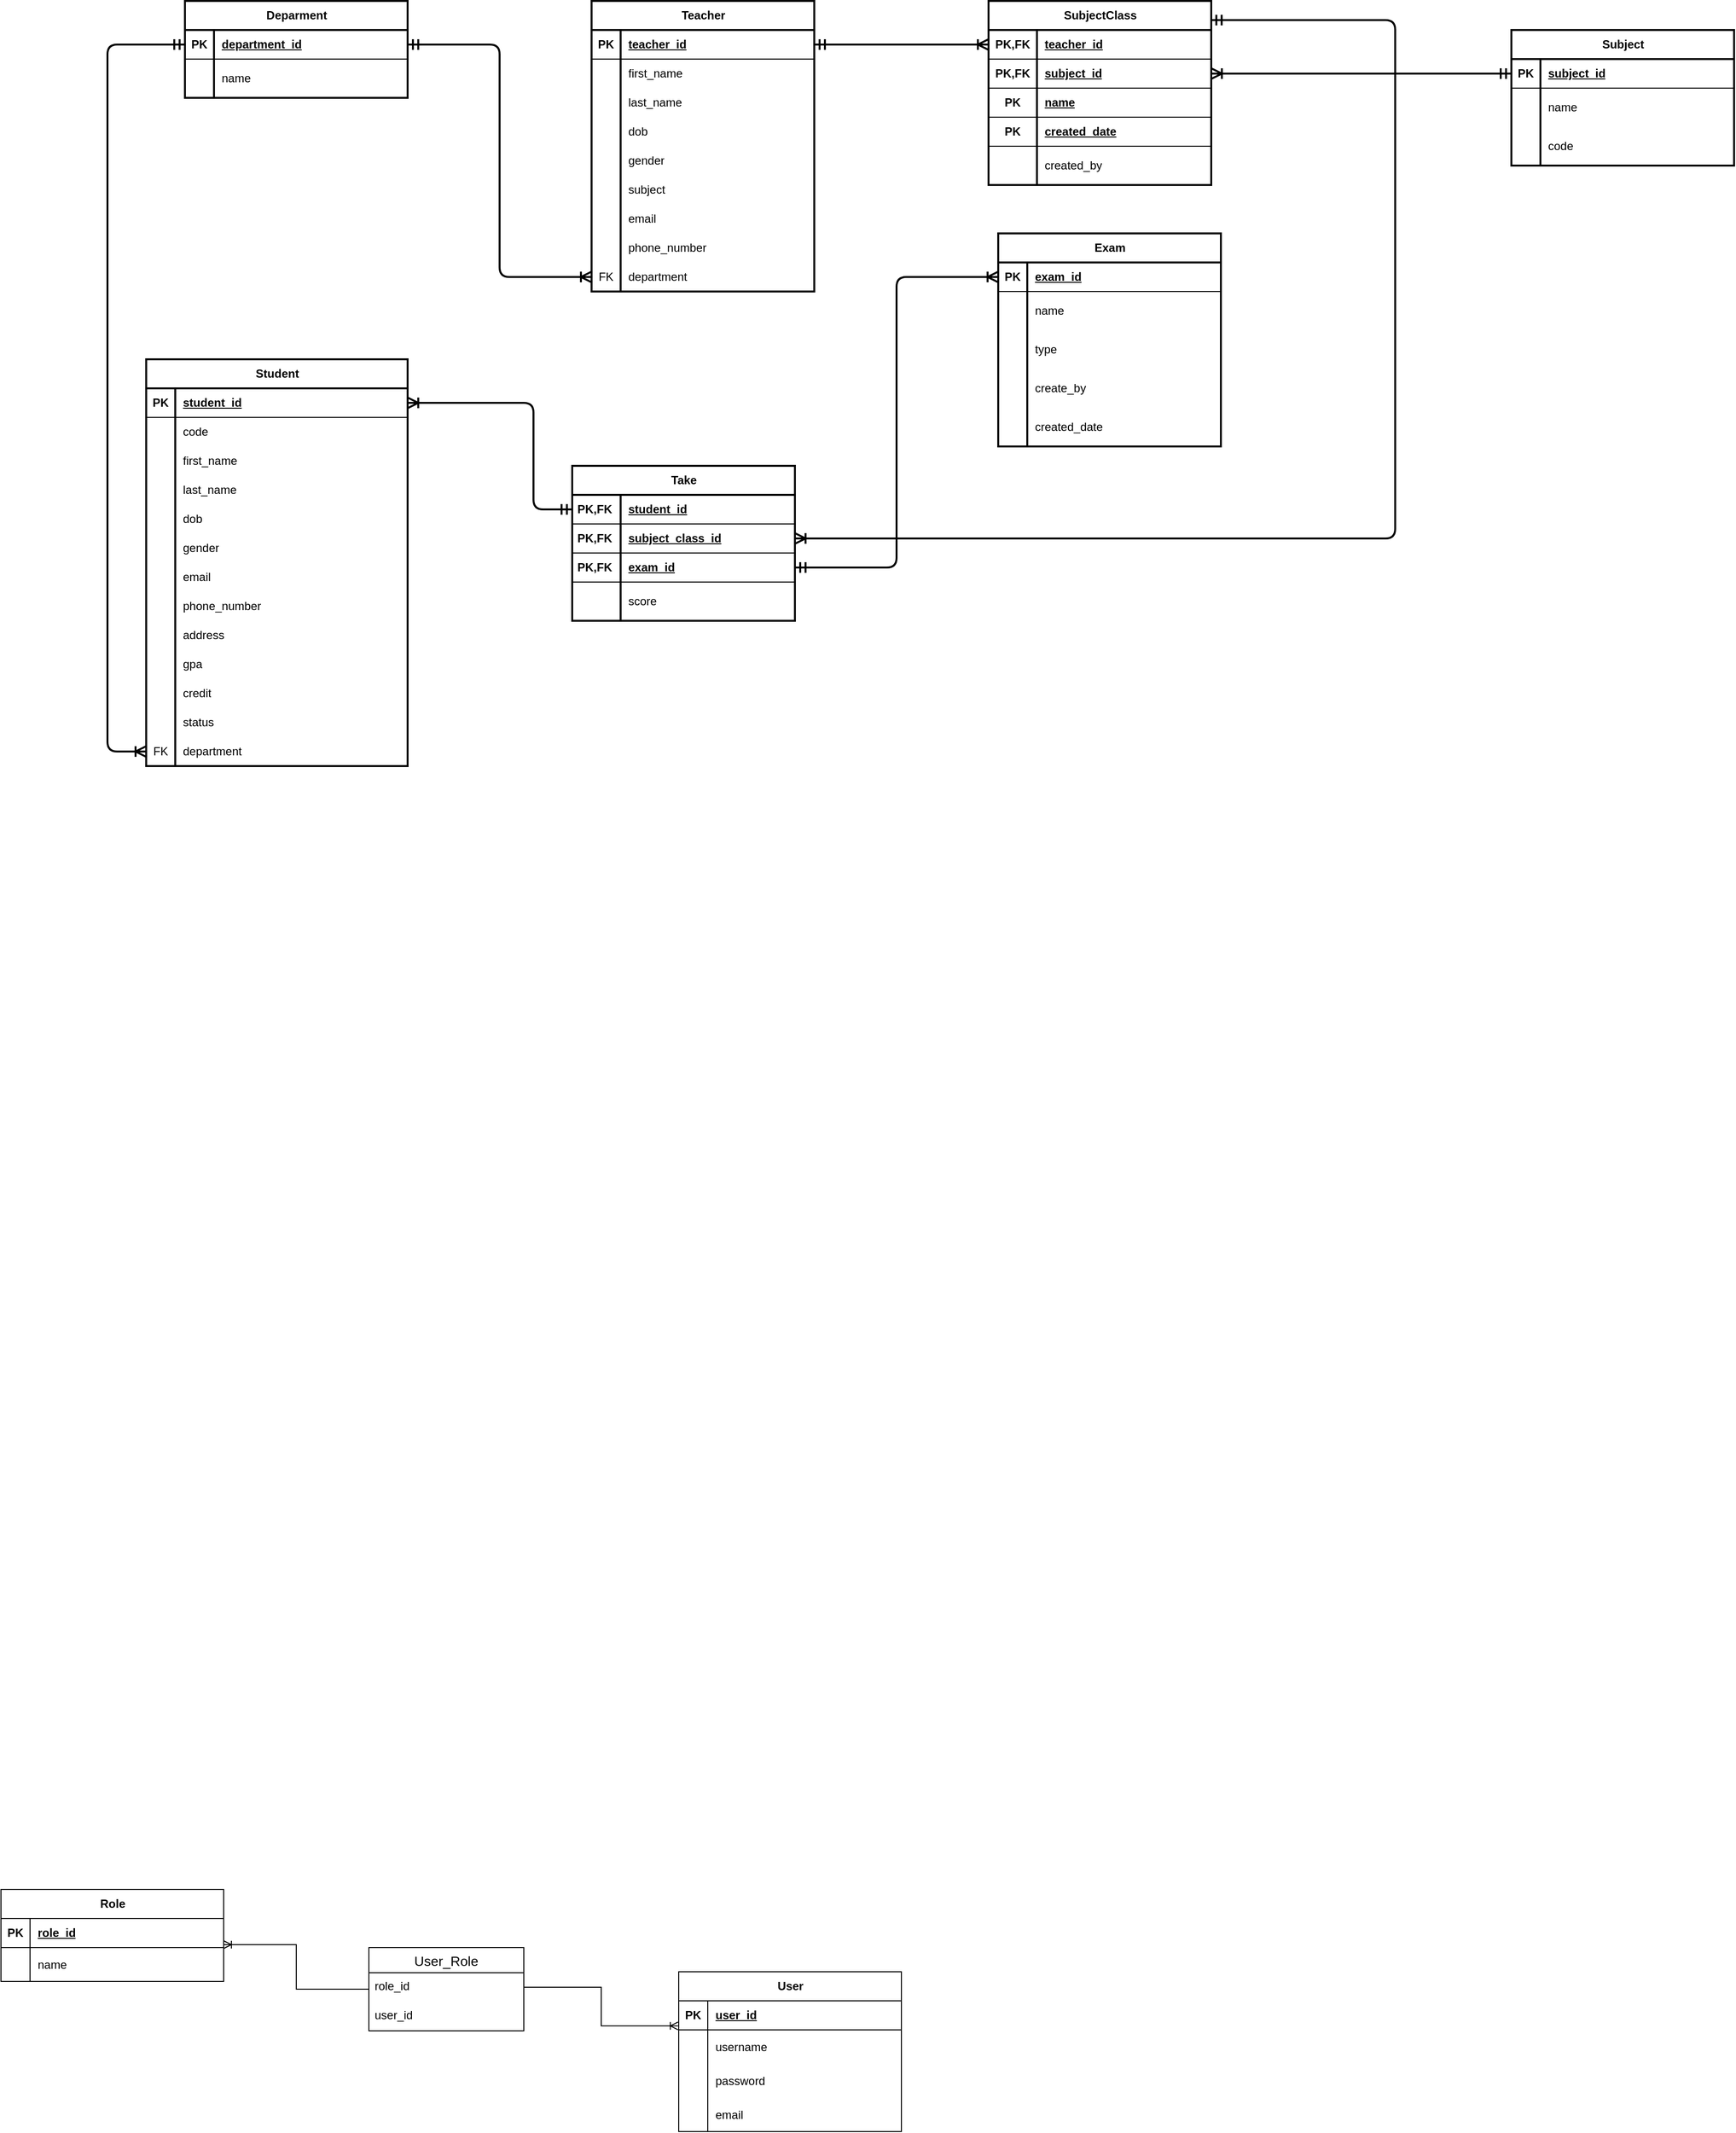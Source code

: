 <mxfile version="21.6.6" type="github">
  <diagram name="Page-1" id="5d7acffa-a066-3a61-03fe-96351882024d">
    <mxGraphModel dx="1891" dy="2005" grid="1" gridSize="10" guides="1" tooltips="1" connect="1" arrows="1" fold="1" page="1" pageScale="1" pageWidth="1100" pageHeight="850" background="#ffffff" math="0" shadow="0">
      <root>
        <mxCell id="0" />
        <mxCell id="1" parent="0" />
        <mxCell id="Ol1Bx7ECXMeju4HQNCgS-10" value="Student" style="shape=table;startSize=30;container=1;collapsible=1;childLayout=tableLayout;fixedRows=1;rowLines=0;fontStyle=1;align=center;resizeLast=1;html=1;strokeWidth=2;" vertex="1" parent="1">
          <mxGeometry x="190" y="-130" width="270" height="420" as="geometry" />
        </mxCell>
        <mxCell id="Ol1Bx7ECXMeju4HQNCgS-11" value="" style="shape=tableRow;horizontal=0;startSize=0;swimlaneHead=0;swimlaneBody=0;fillColor=none;collapsible=0;dropTarget=0;points=[[0,0.5],[1,0.5]];portConstraint=eastwest;top=0;left=0;right=0;bottom=1;" vertex="1" parent="Ol1Bx7ECXMeju4HQNCgS-10">
          <mxGeometry y="30" width="270" height="30" as="geometry" />
        </mxCell>
        <mxCell id="Ol1Bx7ECXMeju4HQNCgS-12" value="PK" style="shape=partialRectangle;connectable=0;fillColor=none;top=0;left=0;bottom=0;right=0;fontStyle=1;overflow=hidden;whiteSpace=wrap;html=1;" vertex="1" parent="Ol1Bx7ECXMeju4HQNCgS-11">
          <mxGeometry width="30" height="30" as="geometry">
            <mxRectangle width="30" height="30" as="alternateBounds" />
          </mxGeometry>
        </mxCell>
        <mxCell id="Ol1Bx7ECXMeju4HQNCgS-13" value="student_id" style="shape=partialRectangle;connectable=0;fillColor=none;top=0;left=0;bottom=0;right=0;align=left;spacingLeft=6;fontStyle=5;overflow=hidden;whiteSpace=wrap;html=1;" vertex="1" parent="Ol1Bx7ECXMeju4HQNCgS-11">
          <mxGeometry x="30" width="240" height="30" as="geometry">
            <mxRectangle width="240" height="30" as="alternateBounds" />
          </mxGeometry>
        </mxCell>
        <mxCell id="Ol1Bx7ECXMeju4HQNCgS-108" value="" style="shape=tableRow;horizontal=0;startSize=0;swimlaneHead=0;swimlaneBody=0;fillColor=none;collapsible=0;dropTarget=0;points=[[0,0.5],[1,0.5]];portConstraint=eastwest;top=0;left=0;right=0;bottom=0;" vertex="1" parent="Ol1Bx7ECXMeju4HQNCgS-10">
          <mxGeometry y="60" width="270" height="30" as="geometry" />
        </mxCell>
        <mxCell id="Ol1Bx7ECXMeju4HQNCgS-109" value="" style="shape=partialRectangle;connectable=0;fillColor=none;top=0;left=0;bottom=0;right=0;editable=1;overflow=hidden;whiteSpace=wrap;html=1;" vertex="1" parent="Ol1Bx7ECXMeju4HQNCgS-108">
          <mxGeometry width="30" height="30" as="geometry">
            <mxRectangle width="30" height="30" as="alternateBounds" />
          </mxGeometry>
        </mxCell>
        <mxCell id="Ol1Bx7ECXMeju4HQNCgS-110" value="code" style="shape=partialRectangle;connectable=0;fillColor=none;top=0;left=0;bottom=0;right=0;align=left;spacingLeft=6;overflow=hidden;whiteSpace=wrap;html=1;" vertex="1" parent="Ol1Bx7ECXMeju4HQNCgS-108">
          <mxGeometry x="30" width="240" height="30" as="geometry">
            <mxRectangle width="240" height="30" as="alternateBounds" />
          </mxGeometry>
        </mxCell>
        <mxCell id="Ol1Bx7ECXMeju4HQNCgS-14" value="" style="shape=tableRow;horizontal=0;startSize=0;swimlaneHead=0;swimlaneBody=0;fillColor=none;collapsible=0;dropTarget=0;points=[[0,0.5],[1,0.5]];portConstraint=eastwest;top=0;left=0;right=0;bottom=0;" vertex="1" parent="Ol1Bx7ECXMeju4HQNCgS-10">
          <mxGeometry y="90" width="270" height="30" as="geometry" />
        </mxCell>
        <mxCell id="Ol1Bx7ECXMeju4HQNCgS-15" value="" style="shape=partialRectangle;connectable=0;fillColor=none;top=0;left=0;bottom=0;right=0;editable=1;overflow=hidden;whiteSpace=wrap;html=1;" vertex="1" parent="Ol1Bx7ECXMeju4HQNCgS-14">
          <mxGeometry width="30" height="30" as="geometry">
            <mxRectangle width="30" height="30" as="alternateBounds" />
          </mxGeometry>
        </mxCell>
        <mxCell id="Ol1Bx7ECXMeju4HQNCgS-16" value="first_name" style="shape=partialRectangle;connectable=0;fillColor=none;top=0;left=0;bottom=0;right=0;align=left;spacingLeft=6;overflow=hidden;whiteSpace=wrap;html=1;" vertex="1" parent="Ol1Bx7ECXMeju4HQNCgS-14">
          <mxGeometry x="30" width="240" height="30" as="geometry">
            <mxRectangle width="240" height="30" as="alternateBounds" />
          </mxGeometry>
        </mxCell>
        <mxCell id="Ol1Bx7ECXMeju4HQNCgS-17" value="" style="shape=tableRow;horizontal=0;startSize=0;swimlaneHead=0;swimlaneBody=0;fillColor=none;collapsible=0;dropTarget=0;points=[[0,0.5],[1,0.5]];portConstraint=eastwest;top=0;left=0;right=0;bottom=0;" vertex="1" parent="Ol1Bx7ECXMeju4HQNCgS-10">
          <mxGeometry y="120" width="270" height="30" as="geometry" />
        </mxCell>
        <mxCell id="Ol1Bx7ECXMeju4HQNCgS-18" value="" style="shape=partialRectangle;connectable=0;fillColor=none;top=0;left=0;bottom=0;right=0;editable=1;overflow=hidden;whiteSpace=wrap;html=1;" vertex="1" parent="Ol1Bx7ECXMeju4HQNCgS-17">
          <mxGeometry width="30" height="30" as="geometry">
            <mxRectangle width="30" height="30" as="alternateBounds" />
          </mxGeometry>
        </mxCell>
        <mxCell id="Ol1Bx7ECXMeju4HQNCgS-19" value="last_name" style="shape=partialRectangle;connectable=0;fillColor=none;top=0;left=0;bottom=0;right=0;align=left;spacingLeft=6;overflow=hidden;whiteSpace=wrap;html=1;" vertex="1" parent="Ol1Bx7ECXMeju4HQNCgS-17">
          <mxGeometry x="30" width="240" height="30" as="geometry">
            <mxRectangle width="240" height="30" as="alternateBounds" />
          </mxGeometry>
        </mxCell>
        <mxCell id="Ol1Bx7ECXMeju4HQNCgS-102" value="" style="shape=tableRow;horizontal=0;startSize=0;swimlaneHead=0;swimlaneBody=0;fillColor=none;collapsible=0;dropTarget=0;points=[[0,0.5],[1,0.5]];portConstraint=eastwest;top=0;left=0;right=0;bottom=0;" vertex="1" parent="Ol1Bx7ECXMeju4HQNCgS-10">
          <mxGeometry y="150" width="270" height="30" as="geometry" />
        </mxCell>
        <mxCell id="Ol1Bx7ECXMeju4HQNCgS-103" value="" style="shape=partialRectangle;connectable=0;fillColor=none;top=0;left=0;bottom=0;right=0;editable=1;overflow=hidden;whiteSpace=wrap;html=1;" vertex="1" parent="Ol1Bx7ECXMeju4HQNCgS-102">
          <mxGeometry width="30" height="30" as="geometry">
            <mxRectangle width="30" height="30" as="alternateBounds" />
          </mxGeometry>
        </mxCell>
        <mxCell id="Ol1Bx7ECXMeju4HQNCgS-104" value="dob" style="shape=partialRectangle;connectable=0;fillColor=none;top=0;left=0;bottom=0;right=0;align=left;spacingLeft=6;overflow=hidden;whiteSpace=wrap;html=1;" vertex="1" parent="Ol1Bx7ECXMeju4HQNCgS-102">
          <mxGeometry x="30" width="240" height="30" as="geometry">
            <mxRectangle width="240" height="30" as="alternateBounds" />
          </mxGeometry>
        </mxCell>
        <mxCell id="Ol1Bx7ECXMeju4HQNCgS-20" value="" style="shape=tableRow;horizontal=0;startSize=0;swimlaneHead=0;swimlaneBody=0;fillColor=none;collapsible=0;dropTarget=0;points=[[0,0.5],[1,0.5]];portConstraint=eastwest;top=0;left=0;right=0;bottom=0;" vertex="1" parent="Ol1Bx7ECXMeju4HQNCgS-10">
          <mxGeometry y="180" width="270" height="30" as="geometry" />
        </mxCell>
        <mxCell id="Ol1Bx7ECXMeju4HQNCgS-21" value="" style="shape=partialRectangle;connectable=0;fillColor=none;top=0;left=0;bottom=0;right=0;editable=1;overflow=hidden;whiteSpace=wrap;html=1;" vertex="1" parent="Ol1Bx7ECXMeju4HQNCgS-20">
          <mxGeometry width="30" height="30" as="geometry">
            <mxRectangle width="30" height="30" as="alternateBounds" />
          </mxGeometry>
        </mxCell>
        <mxCell id="Ol1Bx7ECXMeju4HQNCgS-22" value="gender" style="shape=partialRectangle;connectable=0;fillColor=none;top=0;left=0;bottom=0;right=0;align=left;spacingLeft=6;overflow=hidden;whiteSpace=wrap;html=1;" vertex="1" parent="Ol1Bx7ECXMeju4HQNCgS-20">
          <mxGeometry x="30" width="240" height="30" as="geometry">
            <mxRectangle width="240" height="30" as="alternateBounds" />
          </mxGeometry>
        </mxCell>
        <mxCell id="Ol1Bx7ECXMeju4HQNCgS-358" value="" style="shape=tableRow;horizontal=0;startSize=0;swimlaneHead=0;swimlaneBody=0;fillColor=none;collapsible=0;dropTarget=0;points=[[0,0.5],[1,0.5]];portConstraint=eastwest;top=0;left=0;right=0;bottom=0;" vertex="1" parent="Ol1Bx7ECXMeju4HQNCgS-10">
          <mxGeometry y="210" width="270" height="30" as="geometry" />
        </mxCell>
        <mxCell id="Ol1Bx7ECXMeju4HQNCgS-359" value="" style="shape=partialRectangle;connectable=0;fillColor=none;top=0;left=0;bottom=0;right=0;editable=1;overflow=hidden;whiteSpace=wrap;html=1;" vertex="1" parent="Ol1Bx7ECXMeju4HQNCgS-358">
          <mxGeometry width="30" height="30" as="geometry">
            <mxRectangle width="30" height="30" as="alternateBounds" />
          </mxGeometry>
        </mxCell>
        <mxCell id="Ol1Bx7ECXMeju4HQNCgS-360" value="email" style="shape=partialRectangle;connectable=0;fillColor=none;top=0;left=0;bottom=0;right=0;align=left;spacingLeft=6;overflow=hidden;whiteSpace=wrap;html=1;" vertex="1" parent="Ol1Bx7ECXMeju4HQNCgS-358">
          <mxGeometry x="30" width="240" height="30" as="geometry">
            <mxRectangle width="240" height="30" as="alternateBounds" />
          </mxGeometry>
        </mxCell>
        <mxCell id="Ol1Bx7ECXMeju4HQNCgS-111" value="" style="shape=tableRow;horizontal=0;startSize=0;swimlaneHead=0;swimlaneBody=0;fillColor=none;collapsible=0;dropTarget=0;points=[[0,0.5],[1,0.5]];portConstraint=eastwest;top=0;left=0;right=0;bottom=0;" vertex="1" parent="Ol1Bx7ECXMeju4HQNCgS-10">
          <mxGeometry y="240" width="270" height="30" as="geometry" />
        </mxCell>
        <mxCell id="Ol1Bx7ECXMeju4HQNCgS-112" value="" style="shape=partialRectangle;connectable=0;fillColor=none;top=0;left=0;bottom=0;right=0;editable=1;overflow=hidden;whiteSpace=wrap;html=1;" vertex="1" parent="Ol1Bx7ECXMeju4HQNCgS-111">
          <mxGeometry width="30" height="30" as="geometry">
            <mxRectangle width="30" height="30" as="alternateBounds" />
          </mxGeometry>
        </mxCell>
        <mxCell id="Ol1Bx7ECXMeju4HQNCgS-113" value="phone_number" style="shape=partialRectangle;connectable=0;fillColor=none;top=0;left=0;bottom=0;right=0;align=left;spacingLeft=6;overflow=hidden;whiteSpace=wrap;html=1;" vertex="1" parent="Ol1Bx7ECXMeju4HQNCgS-111">
          <mxGeometry x="30" width="240" height="30" as="geometry">
            <mxRectangle width="240" height="30" as="alternateBounds" />
          </mxGeometry>
        </mxCell>
        <mxCell id="Ol1Bx7ECXMeju4HQNCgS-365" value="" style="shape=tableRow;horizontal=0;startSize=0;swimlaneHead=0;swimlaneBody=0;fillColor=none;collapsible=0;dropTarget=0;points=[[0,0.5],[1,0.5]];portConstraint=eastwest;top=0;left=0;right=0;bottom=0;" vertex="1" parent="Ol1Bx7ECXMeju4HQNCgS-10">
          <mxGeometry y="270" width="270" height="30" as="geometry" />
        </mxCell>
        <mxCell id="Ol1Bx7ECXMeju4HQNCgS-366" value="" style="shape=partialRectangle;connectable=0;fillColor=none;top=0;left=0;bottom=0;right=0;editable=1;overflow=hidden;whiteSpace=wrap;html=1;" vertex="1" parent="Ol1Bx7ECXMeju4HQNCgS-365">
          <mxGeometry width="30" height="30" as="geometry">
            <mxRectangle width="30" height="30" as="alternateBounds" />
          </mxGeometry>
        </mxCell>
        <mxCell id="Ol1Bx7ECXMeju4HQNCgS-367" value="address" style="shape=partialRectangle;connectable=0;fillColor=none;top=0;left=0;bottom=0;right=0;align=left;spacingLeft=6;overflow=hidden;whiteSpace=wrap;html=1;" vertex="1" parent="Ol1Bx7ECXMeju4HQNCgS-365">
          <mxGeometry x="30" width="240" height="30" as="geometry">
            <mxRectangle width="240" height="30" as="alternateBounds" />
          </mxGeometry>
        </mxCell>
        <mxCell id="Ol1Bx7ECXMeju4HQNCgS-130" value="" style="shape=tableRow;horizontal=0;startSize=0;swimlaneHead=0;swimlaneBody=0;fillColor=none;collapsible=0;dropTarget=0;points=[[0,0.5],[1,0.5]];portConstraint=eastwest;top=0;left=0;right=0;bottom=0;" vertex="1" parent="Ol1Bx7ECXMeju4HQNCgS-10">
          <mxGeometry y="300" width="270" height="30" as="geometry" />
        </mxCell>
        <mxCell id="Ol1Bx7ECXMeju4HQNCgS-131" value="" style="shape=partialRectangle;connectable=0;fillColor=none;top=0;left=0;bottom=0;right=0;editable=1;overflow=hidden;whiteSpace=wrap;html=1;" vertex="1" parent="Ol1Bx7ECXMeju4HQNCgS-130">
          <mxGeometry width="30" height="30" as="geometry">
            <mxRectangle width="30" height="30" as="alternateBounds" />
          </mxGeometry>
        </mxCell>
        <mxCell id="Ol1Bx7ECXMeju4HQNCgS-132" value="gpa" style="shape=partialRectangle;connectable=0;fillColor=none;top=0;left=0;bottom=0;right=0;align=left;spacingLeft=6;overflow=hidden;whiteSpace=wrap;html=1;" vertex="1" parent="Ol1Bx7ECXMeju4HQNCgS-130">
          <mxGeometry x="30" width="240" height="30" as="geometry">
            <mxRectangle width="240" height="30" as="alternateBounds" />
          </mxGeometry>
        </mxCell>
        <mxCell id="Ol1Bx7ECXMeju4HQNCgS-133" value="" style="shape=tableRow;horizontal=0;startSize=0;swimlaneHead=0;swimlaneBody=0;fillColor=none;collapsible=0;dropTarget=0;points=[[0,0.5],[1,0.5]];portConstraint=eastwest;top=0;left=0;right=0;bottom=0;" vertex="1" parent="Ol1Bx7ECXMeju4HQNCgS-10">
          <mxGeometry y="330" width="270" height="30" as="geometry" />
        </mxCell>
        <mxCell id="Ol1Bx7ECXMeju4HQNCgS-134" value="" style="shape=partialRectangle;connectable=0;fillColor=none;top=0;left=0;bottom=0;right=0;editable=1;overflow=hidden;whiteSpace=wrap;html=1;" vertex="1" parent="Ol1Bx7ECXMeju4HQNCgS-133">
          <mxGeometry width="30" height="30" as="geometry">
            <mxRectangle width="30" height="30" as="alternateBounds" />
          </mxGeometry>
        </mxCell>
        <mxCell id="Ol1Bx7ECXMeju4HQNCgS-135" value="credit" style="shape=partialRectangle;connectable=0;fillColor=none;top=0;left=0;bottom=0;right=0;align=left;spacingLeft=6;overflow=hidden;whiteSpace=wrap;html=1;" vertex="1" parent="Ol1Bx7ECXMeju4HQNCgS-133">
          <mxGeometry x="30" width="240" height="30" as="geometry">
            <mxRectangle width="240" height="30" as="alternateBounds" />
          </mxGeometry>
        </mxCell>
        <mxCell id="Ol1Bx7ECXMeju4HQNCgS-136" value="" style="shape=tableRow;horizontal=0;startSize=0;swimlaneHead=0;swimlaneBody=0;fillColor=none;collapsible=0;dropTarget=0;points=[[0,0.5],[1,0.5]];portConstraint=eastwest;top=0;left=0;right=0;bottom=0;" vertex="1" parent="Ol1Bx7ECXMeju4HQNCgS-10">
          <mxGeometry y="360" width="270" height="30" as="geometry" />
        </mxCell>
        <mxCell id="Ol1Bx7ECXMeju4HQNCgS-137" value="" style="shape=partialRectangle;connectable=0;fillColor=none;top=0;left=0;bottom=0;right=0;editable=1;overflow=hidden;whiteSpace=wrap;html=1;" vertex="1" parent="Ol1Bx7ECXMeju4HQNCgS-136">
          <mxGeometry width="30" height="30" as="geometry">
            <mxRectangle width="30" height="30" as="alternateBounds" />
          </mxGeometry>
        </mxCell>
        <mxCell id="Ol1Bx7ECXMeju4HQNCgS-138" value="status" style="shape=partialRectangle;connectable=0;fillColor=none;top=0;left=0;bottom=0;right=0;align=left;spacingLeft=6;overflow=hidden;whiteSpace=wrap;html=1;" vertex="1" parent="Ol1Bx7ECXMeju4HQNCgS-136">
          <mxGeometry x="30" width="240" height="30" as="geometry">
            <mxRectangle width="240" height="30" as="alternateBounds" />
          </mxGeometry>
        </mxCell>
        <mxCell id="Ol1Bx7ECXMeju4HQNCgS-105" value="" style="shape=tableRow;horizontal=0;startSize=0;swimlaneHead=0;swimlaneBody=0;fillColor=none;collapsible=0;dropTarget=0;points=[[0,0.5],[1,0.5]];portConstraint=eastwest;top=0;left=0;right=0;bottom=0;" vertex="1" parent="Ol1Bx7ECXMeju4HQNCgS-10">
          <mxGeometry y="390" width="270" height="30" as="geometry" />
        </mxCell>
        <mxCell id="Ol1Bx7ECXMeju4HQNCgS-106" value="FK" style="shape=partialRectangle;connectable=0;fillColor=none;top=0;left=0;bottom=0;right=0;editable=1;overflow=hidden;whiteSpace=wrap;html=1;" vertex="1" parent="Ol1Bx7ECXMeju4HQNCgS-105">
          <mxGeometry width="30" height="30" as="geometry">
            <mxRectangle width="30" height="30" as="alternateBounds" />
          </mxGeometry>
        </mxCell>
        <mxCell id="Ol1Bx7ECXMeju4HQNCgS-107" value="department" style="shape=partialRectangle;connectable=0;fillColor=none;top=0;left=0;bottom=0;right=0;align=left;spacingLeft=6;overflow=hidden;whiteSpace=wrap;html=1;" vertex="1" parent="Ol1Bx7ECXMeju4HQNCgS-105">
          <mxGeometry x="30" width="240" height="30" as="geometry">
            <mxRectangle width="240" height="30" as="alternateBounds" />
          </mxGeometry>
        </mxCell>
        <mxCell id="Ol1Bx7ECXMeju4HQNCgS-23" value="Teacher" style="shape=table;startSize=30;container=1;collapsible=1;childLayout=tableLayout;fixedRows=1;rowLines=0;fontStyle=1;align=center;resizeLast=1;html=1;strokeWidth=2;" vertex="1" parent="1">
          <mxGeometry x="650" y="-500" width="230" height="300" as="geometry" />
        </mxCell>
        <mxCell id="Ol1Bx7ECXMeju4HQNCgS-24" value="" style="shape=tableRow;horizontal=0;startSize=0;swimlaneHead=0;swimlaneBody=0;fillColor=none;collapsible=0;dropTarget=0;points=[[0,0.5],[1,0.5]];portConstraint=eastwest;top=0;left=0;right=0;bottom=1;" vertex="1" parent="Ol1Bx7ECXMeju4HQNCgS-23">
          <mxGeometry y="30" width="230" height="30" as="geometry" />
        </mxCell>
        <mxCell id="Ol1Bx7ECXMeju4HQNCgS-25" value="PK" style="shape=partialRectangle;connectable=0;fillColor=none;top=0;left=0;bottom=0;right=0;fontStyle=1;overflow=hidden;whiteSpace=wrap;html=1;" vertex="1" parent="Ol1Bx7ECXMeju4HQNCgS-24">
          <mxGeometry width="30" height="30" as="geometry">
            <mxRectangle width="30" height="30" as="alternateBounds" />
          </mxGeometry>
        </mxCell>
        <mxCell id="Ol1Bx7ECXMeju4HQNCgS-26" value="teacher_id" style="shape=partialRectangle;connectable=0;fillColor=none;top=0;left=0;bottom=0;right=0;align=left;spacingLeft=6;fontStyle=5;overflow=hidden;whiteSpace=wrap;html=1;" vertex="1" parent="Ol1Bx7ECXMeju4HQNCgS-24">
          <mxGeometry x="30" width="200" height="30" as="geometry">
            <mxRectangle width="200" height="30" as="alternateBounds" />
          </mxGeometry>
        </mxCell>
        <mxCell id="Ol1Bx7ECXMeju4HQNCgS-27" value="" style="shape=tableRow;horizontal=0;startSize=0;swimlaneHead=0;swimlaneBody=0;fillColor=none;collapsible=0;dropTarget=0;points=[[0,0.5],[1,0.5]];portConstraint=eastwest;top=0;left=0;right=0;bottom=0;" vertex="1" parent="Ol1Bx7ECXMeju4HQNCgS-23">
          <mxGeometry y="60" width="230" height="30" as="geometry" />
        </mxCell>
        <mxCell id="Ol1Bx7ECXMeju4HQNCgS-28" value="" style="shape=partialRectangle;connectable=0;fillColor=none;top=0;left=0;bottom=0;right=0;editable=1;overflow=hidden;whiteSpace=wrap;html=1;" vertex="1" parent="Ol1Bx7ECXMeju4HQNCgS-27">
          <mxGeometry width="30" height="30" as="geometry">
            <mxRectangle width="30" height="30" as="alternateBounds" />
          </mxGeometry>
        </mxCell>
        <mxCell id="Ol1Bx7ECXMeju4HQNCgS-29" value="first_name" style="shape=partialRectangle;connectable=0;fillColor=none;top=0;left=0;bottom=0;right=0;align=left;spacingLeft=6;overflow=hidden;whiteSpace=wrap;html=1;" vertex="1" parent="Ol1Bx7ECXMeju4HQNCgS-27">
          <mxGeometry x="30" width="200" height="30" as="geometry">
            <mxRectangle width="200" height="30" as="alternateBounds" />
          </mxGeometry>
        </mxCell>
        <mxCell id="Ol1Bx7ECXMeju4HQNCgS-30" value="" style="shape=tableRow;horizontal=0;startSize=0;swimlaneHead=0;swimlaneBody=0;fillColor=none;collapsible=0;dropTarget=0;points=[[0,0.5],[1,0.5]];portConstraint=eastwest;top=0;left=0;right=0;bottom=0;" vertex="1" parent="Ol1Bx7ECXMeju4HQNCgS-23">
          <mxGeometry y="90" width="230" height="30" as="geometry" />
        </mxCell>
        <mxCell id="Ol1Bx7ECXMeju4HQNCgS-31" value="" style="shape=partialRectangle;connectable=0;fillColor=none;top=0;left=0;bottom=0;right=0;editable=1;overflow=hidden;whiteSpace=wrap;html=1;" vertex="1" parent="Ol1Bx7ECXMeju4HQNCgS-30">
          <mxGeometry width="30" height="30" as="geometry">
            <mxRectangle width="30" height="30" as="alternateBounds" />
          </mxGeometry>
        </mxCell>
        <mxCell id="Ol1Bx7ECXMeju4HQNCgS-32" value="last_name" style="shape=partialRectangle;connectable=0;fillColor=none;top=0;left=0;bottom=0;right=0;align=left;spacingLeft=6;overflow=hidden;whiteSpace=wrap;html=1;" vertex="1" parent="Ol1Bx7ECXMeju4HQNCgS-30">
          <mxGeometry x="30" width="200" height="30" as="geometry">
            <mxRectangle width="200" height="30" as="alternateBounds" />
          </mxGeometry>
        </mxCell>
        <mxCell id="Ol1Bx7ECXMeju4HQNCgS-152" value="" style="shape=tableRow;horizontal=0;startSize=0;swimlaneHead=0;swimlaneBody=0;fillColor=none;collapsible=0;dropTarget=0;points=[[0,0.5],[1,0.5]];portConstraint=eastwest;top=0;left=0;right=0;bottom=0;" vertex="1" parent="Ol1Bx7ECXMeju4HQNCgS-23">
          <mxGeometry y="120" width="230" height="30" as="geometry" />
        </mxCell>
        <mxCell id="Ol1Bx7ECXMeju4HQNCgS-153" value="" style="shape=partialRectangle;connectable=0;fillColor=none;top=0;left=0;bottom=0;right=0;editable=1;overflow=hidden;whiteSpace=wrap;html=1;" vertex="1" parent="Ol1Bx7ECXMeju4HQNCgS-152">
          <mxGeometry width="30" height="30" as="geometry">
            <mxRectangle width="30" height="30" as="alternateBounds" />
          </mxGeometry>
        </mxCell>
        <mxCell id="Ol1Bx7ECXMeju4HQNCgS-154" value="dob" style="shape=partialRectangle;connectable=0;fillColor=none;top=0;left=0;bottom=0;right=0;align=left;spacingLeft=6;overflow=hidden;whiteSpace=wrap;html=1;" vertex="1" parent="Ol1Bx7ECXMeju4HQNCgS-152">
          <mxGeometry x="30" width="200" height="30" as="geometry">
            <mxRectangle width="200" height="30" as="alternateBounds" />
          </mxGeometry>
        </mxCell>
        <mxCell id="Ol1Bx7ECXMeju4HQNCgS-33" value="" style="shape=tableRow;horizontal=0;startSize=0;swimlaneHead=0;swimlaneBody=0;fillColor=none;collapsible=0;dropTarget=0;points=[[0,0.5],[1,0.5]];portConstraint=eastwest;top=0;left=0;right=0;bottom=0;" vertex="1" parent="Ol1Bx7ECXMeju4HQNCgS-23">
          <mxGeometry y="150" width="230" height="30" as="geometry" />
        </mxCell>
        <mxCell id="Ol1Bx7ECXMeju4HQNCgS-34" value="" style="shape=partialRectangle;connectable=0;fillColor=none;top=0;left=0;bottom=0;right=0;editable=1;overflow=hidden;whiteSpace=wrap;html=1;" vertex="1" parent="Ol1Bx7ECXMeju4HQNCgS-33">
          <mxGeometry width="30" height="30" as="geometry">
            <mxRectangle width="30" height="30" as="alternateBounds" />
          </mxGeometry>
        </mxCell>
        <mxCell id="Ol1Bx7ECXMeju4HQNCgS-35" value="gender" style="shape=partialRectangle;connectable=0;fillColor=none;top=0;left=0;bottom=0;right=0;align=left;spacingLeft=6;overflow=hidden;whiteSpace=wrap;html=1;" vertex="1" parent="Ol1Bx7ECXMeju4HQNCgS-33">
          <mxGeometry x="30" width="200" height="30" as="geometry">
            <mxRectangle width="200" height="30" as="alternateBounds" />
          </mxGeometry>
        </mxCell>
        <mxCell id="Ol1Bx7ECXMeju4HQNCgS-161" value="" style="shape=tableRow;horizontal=0;startSize=0;swimlaneHead=0;swimlaneBody=0;fillColor=none;collapsible=0;dropTarget=0;points=[[0,0.5],[1,0.5]];portConstraint=eastwest;top=0;left=0;right=0;bottom=0;" vertex="1" parent="Ol1Bx7ECXMeju4HQNCgS-23">
          <mxGeometry y="180" width="230" height="30" as="geometry" />
        </mxCell>
        <mxCell id="Ol1Bx7ECXMeju4HQNCgS-162" value="" style="shape=partialRectangle;connectable=0;fillColor=none;top=0;left=0;bottom=0;right=0;editable=1;overflow=hidden;whiteSpace=wrap;html=1;" vertex="1" parent="Ol1Bx7ECXMeju4HQNCgS-161">
          <mxGeometry width="30" height="30" as="geometry">
            <mxRectangle width="30" height="30" as="alternateBounds" />
          </mxGeometry>
        </mxCell>
        <mxCell id="Ol1Bx7ECXMeju4HQNCgS-163" value="subject" style="shape=partialRectangle;connectable=0;fillColor=none;top=0;left=0;bottom=0;right=0;align=left;spacingLeft=6;overflow=hidden;whiteSpace=wrap;html=1;" vertex="1" parent="Ol1Bx7ECXMeju4HQNCgS-161">
          <mxGeometry x="30" width="200" height="30" as="geometry">
            <mxRectangle width="200" height="30" as="alternateBounds" />
          </mxGeometry>
        </mxCell>
        <mxCell id="Ol1Bx7ECXMeju4HQNCgS-167" value="" style="shape=tableRow;horizontal=0;startSize=0;swimlaneHead=0;swimlaneBody=0;fillColor=none;collapsible=0;dropTarget=0;points=[[0,0.5],[1,0.5]];portConstraint=eastwest;top=0;left=0;right=0;bottom=0;" vertex="1" parent="Ol1Bx7ECXMeju4HQNCgS-23">
          <mxGeometry y="210" width="230" height="30" as="geometry" />
        </mxCell>
        <mxCell id="Ol1Bx7ECXMeju4HQNCgS-168" value="" style="shape=partialRectangle;connectable=0;fillColor=none;top=0;left=0;bottom=0;right=0;editable=1;overflow=hidden;whiteSpace=wrap;html=1;" vertex="1" parent="Ol1Bx7ECXMeju4HQNCgS-167">
          <mxGeometry width="30" height="30" as="geometry">
            <mxRectangle width="30" height="30" as="alternateBounds" />
          </mxGeometry>
        </mxCell>
        <mxCell id="Ol1Bx7ECXMeju4HQNCgS-169" value="email" style="shape=partialRectangle;connectable=0;fillColor=none;top=0;left=0;bottom=0;right=0;align=left;spacingLeft=6;overflow=hidden;whiteSpace=wrap;html=1;" vertex="1" parent="Ol1Bx7ECXMeju4HQNCgS-167">
          <mxGeometry x="30" width="200" height="30" as="geometry">
            <mxRectangle width="200" height="30" as="alternateBounds" />
          </mxGeometry>
        </mxCell>
        <mxCell id="Ol1Bx7ECXMeju4HQNCgS-164" value="" style="shape=tableRow;horizontal=0;startSize=0;swimlaneHead=0;swimlaneBody=0;fillColor=none;collapsible=0;dropTarget=0;points=[[0,0.5],[1,0.5]];portConstraint=eastwest;top=0;left=0;right=0;bottom=0;" vertex="1" parent="Ol1Bx7ECXMeju4HQNCgS-23">
          <mxGeometry y="240" width="230" height="30" as="geometry" />
        </mxCell>
        <mxCell id="Ol1Bx7ECXMeju4HQNCgS-165" value="" style="shape=partialRectangle;connectable=0;fillColor=none;top=0;left=0;bottom=0;right=0;editable=1;overflow=hidden;whiteSpace=wrap;html=1;" vertex="1" parent="Ol1Bx7ECXMeju4HQNCgS-164">
          <mxGeometry width="30" height="30" as="geometry">
            <mxRectangle width="30" height="30" as="alternateBounds" />
          </mxGeometry>
        </mxCell>
        <mxCell id="Ol1Bx7ECXMeju4HQNCgS-166" value="phone_number" style="shape=partialRectangle;connectable=0;fillColor=none;top=0;left=0;bottom=0;right=0;align=left;spacingLeft=6;overflow=hidden;whiteSpace=wrap;html=1;" vertex="1" parent="Ol1Bx7ECXMeju4HQNCgS-164">
          <mxGeometry x="30" width="200" height="30" as="geometry">
            <mxRectangle width="200" height="30" as="alternateBounds" />
          </mxGeometry>
        </mxCell>
        <mxCell id="Ol1Bx7ECXMeju4HQNCgS-155" value="" style="shape=tableRow;horizontal=0;startSize=0;swimlaneHead=0;swimlaneBody=0;fillColor=none;collapsible=0;dropTarget=0;points=[[0,0.5],[1,0.5]];portConstraint=eastwest;top=0;left=0;right=0;bottom=0;" vertex="1" parent="Ol1Bx7ECXMeju4HQNCgS-23">
          <mxGeometry y="270" width="230" height="30" as="geometry" />
        </mxCell>
        <mxCell id="Ol1Bx7ECXMeju4HQNCgS-156" value="FK" style="shape=partialRectangle;connectable=0;fillColor=none;top=0;left=0;bottom=0;right=0;editable=1;overflow=hidden;whiteSpace=wrap;html=1;" vertex="1" parent="Ol1Bx7ECXMeju4HQNCgS-155">
          <mxGeometry width="30" height="30" as="geometry">
            <mxRectangle width="30" height="30" as="alternateBounds" />
          </mxGeometry>
        </mxCell>
        <mxCell id="Ol1Bx7ECXMeju4HQNCgS-157" value="department" style="shape=partialRectangle;connectable=0;fillColor=none;top=0;left=0;bottom=0;right=0;align=left;spacingLeft=6;overflow=hidden;whiteSpace=wrap;html=1;" vertex="1" parent="Ol1Bx7ECXMeju4HQNCgS-155">
          <mxGeometry x="30" width="200" height="30" as="geometry">
            <mxRectangle width="200" height="30" as="alternateBounds" />
          </mxGeometry>
        </mxCell>
        <mxCell id="Ol1Bx7ECXMeju4HQNCgS-36" value="Subject" style="shape=table;startSize=30;container=1;collapsible=1;childLayout=tableLayout;fixedRows=1;rowLines=0;fontStyle=1;align=center;resizeLast=1;html=1;strokeWidth=2;" vertex="1" parent="1">
          <mxGeometry x="1600" y="-470" width="230" height="140" as="geometry" />
        </mxCell>
        <mxCell id="Ol1Bx7ECXMeju4HQNCgS-37" value="" style="shape=tableRow;horizontal=0;startSize=0;swimlaneHead=0;swimlaneBody=0;fillColor=none;collapsible=0;dropTarget=0;points=[[0,0.5],[1,0.5]];portConstraint=eastwest;top=0;left=0;right=0;bottom=1;" vertex="1" parent="Ol1Bx7ECXMeju4HQNCgS-36">
          <mxGeometry y="30" width="230" height="30" as="geometry" />
        </mxCell>
        <mxCell id="Ol1Bx7ECXMeju4HQNCgS-38" value="PK" style="shape=partialRectangle;connectable=0;fillColor=none;top=0;left=0;bottom=0;right=0;fontStyle=1;overflow=hidden;whiteSpace=wrap;html=1;" vertex="1" parent="Ol1Bx7ECXMeju4HQNCgS-37">
          <mxGeometry width="30" height="30" as="geometry">
            <mxRectangle width="30" height="30" as="alternateBounds" />
          </mxGeometry>
        </mxCell>
        <mxCell id="Ol1Bx7ECXMeju4HQNCgS-39" value="subject_id" style="shape=partialRectangle;connectable=0;fillColor=none;top=0;left=0;bottom=0;right=0;align=left;spacingLeft=6;fontStyle=5;overflow=hidden;whiteSpace=wrap;html=1;" vertex="1" parent="Ol1Bx7ECXMeju4HQNCgS-37">
          <mxGeometry x="30" width="200" height="30" as="geometry">
            <mxRectangle width="200" height="30" as="alternateBounds" />
          </mxGeometry>
        </mxCell>
        <mxCell id="Ol1Bx7ECXMeju4HQNCgS-43" value="" style="shape=tableRow;horizontal=0;startSize=0;swimlaneHead=0;swimlaneBody=0;fillColor=none;collapsible=0;dropTarget=0;points=[[0,0.5],[1,0.5]];portConstraint=eastwest;top=0;left=0;right=0;bottom=0;" vertex="1" parent="Ol1Bx7ECXMeju4HQNCgS-36">
          <mxGeometry y="60" width="230" height="40" as="geometry" />
        </mxCell>
        <mxCell id="Ol1Bx7ECXMeju4HQNCgS-44" value="" style="shape=partialRectangle;connectable=0;fillColor=none;top=0;left=0;bottom=0;right=0;editable=1;overflow=hidden;whiteSpace=wrap;html=1;" vertex="1" parent="Ol1Bx7ECXMeju4HQNCgS-43">
          <mxGeometry width="30" height="40" as="geometry">
            <mxRectangle width="30" height="40" as="alternateBounds" />
          </mxGeometry>
        </mxCell>
        <mxCell id="Ol1Bx7ECXMeju4HQNCgS-45" value="name" style="shape=partialRectangle;connectable=0;fillColor=none;top=0;left=0;bottom=0;right=0;align=left;spacingLeft=6;overflow=hidden;whiteSpace=wrap;html=1;" vertex="1" parent="Ol1Bx7ECXMeju4HQNCgS-43">
          <mxGeometry x="30" width="200" height="40" as="geometry">
            <mxRectangle width="200" height="40" as="alternateBounds" />
          </mxGeometry>
        </mxCell>
        <mxCell id="Ol1Bx7ECXMeju4HQNCgS-173" value="" style="shape=tableRow;horizontal=0;startSize=0;swimlaneHead=0;swimlaneBody=0;fillColor=none;collapsible=0;dropTarget=0;points=[[0,0.5],[1,0.5]];portConstraint=eastwest;top=0;left=0;right=0;bottom=0;" vertex="1" parent="Ol1Bx7ECXMeju4HQNCgS-36">
          <mxGeometry y="100" width="230" height="40" as="geometry" />
        </mxCell>
        <mxCell id="Ol1Bx7ECXMeju4HQNCgS-174" value="" style="shape=partialRectangle;connectable=0;fillColor=none;top=0;left=0;bottom=0;right=0;editable=1;overflow=hidden;whiteSpace=wrap;html=1;" vertex="1" parent="Ol1Bx7ECXMeju4HQNCgS-173">
          <mxGeometry width="30" height="40" as="geometry">
            <mxRectangle width="30" height="40" as="alternateBounds" />
          </mxGeometry>
        </mxCell>
        <mxCell id="Ol1Bx7ECXMeju4HQNCgS-175" value="code" style="shape=partialRectangle;connectable=0;fillColor=none;top=0;left=0;bottom=0;right=0;align=left;spacingLeft=6;overflow=hidden;whiteSpace=wrap;html=1;" vertex="1" parent="Ol1Bx7ECXMeju4HQNCgS-173">
          <mxGeometry x="30" width="200" height="40" as="geometry">
            <mxRectangle width="200" height="40" as="alternateBounds" />
          </mxGeometry>
        </mxCell>
        <mxCell id="Ol1Bx7ECXMeju4HQNCgS-49" value="Role" style="shape=table;startSize=30;container=1;collapsible=1;childLayout=tableLayout;fixedRows=1;rowLines=0;fontStyle=1;align=center;resizeLast=1;html=1;" vertex="1" parent="1">
          <mxGeometry x="40" y="1450" width="230" height="95" as="geometry" />
        </mxCell>
        <mxCell id="Ol1Bx7ECXMeju4HQNCgS-50" value="" style="shape=tableRow;horizontal=0;startSize=0;swimlaneHead=0;swimlaneBody=0;fillColor=none;collapsible=0;dropTarget=0;points=[[0,0.5],[1,0.5]];portConstraint=eastwest;top=0;left=0;right=0;bottom=1;" vertex="1" parent="Ol1Bx7ECXMeju4HQNCgS-49">
          <mxGeometry y="30" width="230" height="30" as="geometry" />
        </mxCell>
        <mxCell id="Ol1Bx7ECXMeju4HQNCgS-51" value="PK" style="shape=partialRectangle;connectable=0;fillColor=none;top=0;left=0;bottom=0;right=0;fontStyle=1;overflow=hidden;whiteSpace=wrap;html=1;" vertex="1" parent="Ol1Bx7ECXMeju4HQNCgS-50">
          <mxGeometry width="30" height="30" as="geometry">
            <mxRectangle width="30" height="30" as="alternateBounds" />
          </mxGeometry>
        </mxCell>
        <mxCell id="Ol1Bx7ECXMeju4HQNCgS-52" value="role_id" style="shape=partialRectangle;connectable=0;fillColor=none;top=0;left=0;bottom=0;right=0;align=left;spacingLeft=6;fontStyle=5;overflow=hidden;whiteSpace=wrap;html=1;" vertex="1" parent="Ol1Bx7ECXMeju4HQNCgS-50">
          <mxGeometry x="30" width="200" height="30" as="geometry">
            <mxRectangle width="200" height="30" as="alternateBounds" />
          </mxGeometry>
        </mxCell>
        <mxCell id="Ol1Bx7ECXMeju4HQNCgS-53" value="" style="shape=tableRow;horizontal=0;startSize=0;swimlaneHead=0;swimlaneBody=0;fillColor=none;collapsible=0;dropTarget=0;points=[[0,0.5],[1,0.5]];portConstraint=eastwest;top=0;left=0;right=0;bottom=0;" vertex="1" parent="Ol1Bx7ECXMeju4HQNCgS-49">
          <mxGeometry y="60" width="230" height="35" as="geometry" />
        </mxCell>
        <mxCell id="Ol1Bx7ECXMeju4HQNCgS-54" value="" style="shape=partialRectangle;connectable=0;fillColor=none;top=0;left=0;bottom=0;right=0;editable=1;overflow=hidden;whiteSpace=wrap;html=1;" vertex="1" parent="Ol1Bx7ECXMeju4HQNCgS-53">
          <mxGeometry width="30" height="35" as="geometry">
            <mxRectangle width="30" height="35" as="alternateBounds" />
          </mxGeometry>
        </mxCell>
        <mxCell id="Ol1Bx7ECXMeju4HQNCgS-55" value="name" style="shape=partialRectangle;connectable=0;fillColor=none;top=0;left=0;bottom=0;right=0;align=left;spacingLeft=6;overflow=hidden;whiteSpace=wrap;html=1;" vertex="1" parent="Ol1Bx7ECXMeju4HQNCgS-53">
          <mxGeometry x="30" width="200" height="35" as="geometry">
            <mxRectangle width="200" height="35" as="alternateBounds" />
          </mxGeometry>
        </mxCell>
        <mxCell id="Ol1Bx7ECXMeju4HQNCgS-62" value="User" style="shape=table;startSize=30;container=1;collapsible=1;childLayout=tableLayout;fixedRows=1;rowLines=0;fontStyle=1;align=center;resizeLast=1;html=1;" vertex="1" parent="1">
          <mxGeometry x="740" y="1535" width="230" height="165" as="geometry" />
        </mxCell>
        <mxCell id="Ol1Bx7ECXMeju4HQNCgS-63" value="" style="shape=tableRow;horizontal=0;startSize=0;swimlaneHead=0;swimlaneBody=0;fillColor=none;collapsible=0;dropTarget=0;points=[[0,0.5],[1,0.5]];portConstraint=eastwest;top=0;left=0;right=0;bottom=1;" vertex="1" parent="Ol1Bx7ECXMeju4HQNCgS-62">
          <mxGeometry y="30" width="230" height="30" as="geometry" />
        </mxCell>
        <mxCell id="Ol1Bx7ECXMeju4HQNCgS-64" value="PK" style="shape=partialRectangle;connectable=0;fillColor=none;top=0;left=0;bottom=0;right=0;fontStyle=1;overflow=hidden;whiteSpace=wrap;html=1;" vertex="1" parent="Ol1Bx7ECXMeju4HQNCgS-63">
          <mxGeometry width="30" height="30" as="geometry">
            <mxRectangle width="30" height="30" as="alternateBounds" />
          </mxGeometry>
        </mxCell>
        <mxCell id="Ol1Bx7ECXMeju4HQNCgS-65" value="user_id" style="shape=partialRectangle;connectable=0;fillColor=none;top=0;left=0;bottom=0;right=0;align=left;spacingLeft=6;fontStyle=5;overflow=hidden;whiteSpace=wrap;html=1;" vertex="1" parent="Ol1Bx7ECXMeju4HQNCgS-63">
          <mxGeometry x="30" width="200" height="30" as="geometry">
            <mxRectangle width="200" height="30" as="alternateBounds" />
          </mxGeometry>
        </mxCell>
        <mxCell id="Ol1Bx7ECXMeju4HQNCgS-66" value="" style="shape=tableRow;horizontal=0;startSize=0;swimlaneHead=0;swimlaneBody=0;fillColor=none;collapsible=0;dropTarget=0;points=[[0,0.5],[1,0.5]];portConstraint=eastwest;top=0;left=0;right=0;bottom=0;" vertex="1" parent="Ol1Bx7ECXMeju4HQNCgS-62">
          <mxGeometry y="60" width="230" height="35" as="geometry" />
        </mxCell>
        <mxCell id="Ol1Bx7ECXMeju4HQNCgS-67" value="" style="shape=partialRectangle;connectable=0;fillColor=none;top=0;left=0;bottom=0;right=0;editable=1;overflow=hidden;whiteSpace=wrap;html=1;" vertex="1" parent="Ol1Bx7ECXMeju4HQNCgS-66">
          <mxGeometry width="30" height="35" as="geometry">
            <mxRectangle width="30" height="35" as="alternateBounds" />
          </mxGeometry>
        </mxCell>
        <mxCell id="Ol1Bx7ECXMeju4HQNCgS-68" value="username" style="shape=partialRectangle;connectable=0;fillColor=none;top=0;left=0;bottom=0;right=0;align=left;spacingLeft=6;overflow=hidden;whiteSpace=wrap;html=1;" vertex="1" parent="Ol1Bx7ECXMeju4HQNCgS-66">
          <mxGeometry x="30" width="200" height="35" as="geometry">
            <mxRectangle width="200" height="35" as="alternateBounds" />
          </mxGeometry>
        </mxCell>
        <mxCell id="Ol1Bx7ECXMeju4HQNCgS-182" value="" style="shape=tableRow;horizontal=0;startSize=0;swimlaneHead=0;swimlaneBody=0;fillColor=none;collapsible=0;dropTarget=0;points=[[0,0.5],[1,0.5]];portConstraint=eastwest;top=0;left=0;right=0;bottom=0;" vertex="1" parent="Ol1Bx7ECXMeju4HQNCgS-62">
          <mxGeometry y="95" width="230" height="35" as="geometry" />
        </mxCell>
        <mxCell id="Ol1Bx7ECXMeju4HQNCgS-183" value="" style="shape=partialRectangle;connectable=0;fillColor=none;top=0;left=0;bottom=0;right=0;editable=1;overflow=hidden;whiteSpace=wrap;html=1;" vertex="1" parent="Ol1Bx7ECXMeju4HQNCgS-182">
          <mxGeometry width="30" height="35" as="geometry">
            <mxRectangle width="30" height="35" as="alternateBounds" />
          </mxGeometry>
        </mxCell>
        <mxCell id="Ol1Bx7ECXMeju4HQNCgS-184" value="password" style="shape=partialRectangle;connectable=0;fillColor=none;top=0;left=0;bottom=0;right=0;align=left;spacingLeft=6;overflow=hidden;whiteSpace=wrap;html=1;" vertex="1" parent="Ol1Bx7ECXMeju4HQNCgS-182">
          <mxGeometry x="30" width="200" height="35" as="geometry">
            <mxRectangle width="200" height="35" as="alternateBounds" />
          </mxGeometry>
        </mxCell>
        <mxCell id="Ol1Bx7ECXMeju4HQNCgS-185" value="" style="shape=tableRow;horizontal=0;startSize=0;swimlaneHead=0;swimlaneBody=0;fillColor=none;collapsible=0;dropTarget=0;points=[[0,0.5],[1,0.5]];portConstraint=eastwest;top=0;left=0;right=0;bottom=0;" vertex="1" parent="Ol1Bx7ECXMeju4HQNCgS-62">
          <mxGeometry y="130" width="230" height="35" as="geometry" />
        </mxCell>
        <mxCell id="Ol1Bx7ECXMeju4HQNCgS-186" value="" style="shape=partialRectangle;connectable=0;fillColor=none;top=0;left=0;bottom=0;right=0;editable=1;overflow=hidden;whiteSpace=wrap;html=1;" vertex="1" parent="Ol1Bx7ECXMeju4HQNCgS-185">
          <mxGeometry width="30" height="35" as="geometry">
            <mxRectangle width="30" height="35" as="alternateBounds" />
          </mxGeometry>
        </mxCell>
        <mxCell id="Ol1Bx7ECXMeju4HQNCgS-187" value="email" style="shape=partialRectangle;connectable=0;fillColor=none;top=0;left=0;bottom=0;right=0;align=left;spacingLeft=6;overflow=hidden;whiteSpace=wrap;html=1;" vertex="1" parent="Ol1Bx7ECXMeju4HQNCgS-185">
          <mxGeometry x="30" width="200" height="35" as="geometry">
            <mxRectangle width="200" height="35" as="alternateBounds" />
          </mxGeometry>
        </mxCell>
        <mxCell id="Ol1Bx7ECXMeju4HQNCgS-75" value="Exam" style="shape=table;startSize=30;container=1;collapsible=1;childLayout=tableLayout;fixedRows=1;rowLines=0;fontStyle=1;align=center;resizeLast=1;html=1;strokeWidth=2;" vertex="1" parent="1">
          <mxGeometry x="1070" y="-260" width="230" height="220" as="geometry" />
        </mxCell>
        <mxCell id="Ol1Bx7ECXMeju4HQNCgS-76" value="" style="shape=tableRow;horizontal=0;startSize=0;swimlaneHead=0;swimlaneBody=0;fillColor=none;collapsible=0;dropTarget=0;points=[[0,0.5],[1,0.5]];portConstraint=eastwest;top=0;left=0;right=0;bottom=1;" vertex="1" parent="Ol1Bx7ECXMeju4HQNCgS-75">
          <mxGeometry y="30" width="230" height="30" as="geometry" />
        </mxCell>
        <mxCell id="Ol1Bx7ECXMeju4HQNCgS-77" value="PK" style="shape=partialRectangle;connectable=0;fillColor=none;top=0;left=0;bottom=0;right=0;fontStyle=1;overflow=hidden;whiteSpace=wrap;html=1;" vertex="1" parent="Ol1Bx7ECXMeju4HQNCgS-76">
          <mxGeometry width="30" height="30" as="geometry">
            <mxRectangle width="30" height="30" as="alternateBounds" />
          </mxGeometry>
        </mxCell>
        <mxCell id="Ol1Bx7ECXMeju4HQNCgS-78" value="exam_id" style="shape=partialRectangle;connectable=0;fillColor=none;top=0;left=0;bottom=0;right=0;align=left;spacingLeft=6;fontStyle=5;overflow=hidden;whiteSpace=wrap;html=1;" vertex="1" parent="Ol1Bx7ECXMeju4HQNCgS-76">
          <mxGeometry x="30" width="200" height="30" as="geometry">
            <mxRectangle width="200" height="30" as="alternateBounds" />
          </mxGeometry>
        </mxCell>
        <mxCell id="Ol1Bx7ECXMeju4HQNCgS-79" value="" style="shape=tableRow;horizontal=0;startSize=0;swimlaneHead=0;swimlaneBody=0;fillColor=none;collapsible=0;dropTarget=0;points=[[0,0.5],[1,0.5]];portConstraint=eastwest;top=0;left=0;right=0;bottom=0;" vertex="1" parent="Ol1Bx7ECXMeju4HQNCgS-75">
          <mxGeometry y="60" width="230" height="40" as="geometry" />
        </mxCell>
        <mxCell id="Ol1Bx7ECXMeju4HQNCgS-80" value="" style="shape=partialRectangle;connectable=0;fillColor=none;top=0;left=0;bottom=0;right=0;editable=1;overflow=hidden;whiteSpace=wrap;html=1;" vertex="1" parent="Ol1Bx7ECXMeju4HQNCgS-79">
          <mxGeometry width="30" height="40" as="geometry">
            <mxRectangle width="30" height="40" as="alternateBounds" />
          </mxGeometry>
        </mxCell>
        <mxCell id="Ol1Bx7ECXMeju4HQNCgS-81" value="name" style="shape=partialRectangle;connectable=0;fillColor=none;top=0;left=0;bottom=0;right=0;align=left;spacingLeft=6;overflow=hidden;whiteSpace=wrap;html=1;" vertex="1" parent="Ol1Bx7ECXMeju4HQNCgS-79">
          <mxGeometry x="30" width="200" height="40" as="geometry">
            <mxRectangle width="200" height="40" as="alternateBounds" />
          </mxGeometry>
        </mxCell>
        <mxCell id="Ol1Bx7ECXMeju4HQNCgS-82" value="" style="shape=tableRow;horizontal=0;startSize=0;swimlaneHead=0;swimlaneBody=0;fillColor=none;collapsible=0;dropTarget=0;points=[[0,0.5],[1,0.5]];portConstraint=eastwest;top=0;left=0;right=0;bottom=0;" vertex="1" parent="Ol1Bx7ECXMeju4HQNCgS-75">
          <mxGeometry y="100" width="230" height="40" as="geometry" />
        </mxCell>
        <mxCell id="Ol1Bx7ECXMeju4HQNCgS-83" value="" style="shape=partialRectangle;connectable=0;fillColor=none;top=0;left=0;bottom=0;right=0;editable=1;overflow=hidden;whiteSpace=wrap;html=1;" vertex="1" parent="Ol1Bx7ECXMeju4HQNCgS-82">
          <mxGeometry width="30" height="40" as="geometry">
            <mxRectangle width="30" height="40" as="alternateBounds" />
          </mxGeometry>
        </mxCell>
        <mxCell id="Ol1Bx7ECXMeju4HQNCgS-84" value="type" style="shape=partialRectangle;connectable=0;fillColor=none;top=0;left=0;bottom=0;right=0;align=left;spacingLeft=6;overflow=hidden;whiteSpace=wrap;html=1;" vertex="1" parent="Ol1Bx7ECXMeju4HQNCgS-82">
          <mxGeometry x="30" width="200" height="40" as="geometry">
            <mxRectangle width="200" height="40" as="alternateBounds" />
          </mxGeometry>
        </mxCell>
        <mxCell id="Ol1Bx7ECXMeju4HQNCgS-340" value="" style="shape=tableRow;horizontal=0;startSize=0;swimlaneHead=0;swimlaneBody=0;fillColor=none;collapsible=0;dropTarget=0;points=[[0,0.5],[1,0.5]];portConstraint=eastwest;top=0;left=0;right=0;bottom=0;" vertex="1" parent="Ol1Bx7ECXMeju4HQNCgS-75">
          <mxGeometry y="140" width="230" height="40" as="geometry" />
        </mxCell>
        <mxCell id="Ol1Bx7ECXMeju4HQNCgS-341" value="" style="shape=partialRectangle;connectable=0;fillColor=none;top=0;left=0;bottom=0;right=0;editable=1;overflow=hidden;whiteSpace=wrap;html=1;" vertex="1" parent="Ol1Bx7ECXMeju4HQNCgS-340">
          <mxGeometry width="30" height="40" as="geometry">
            <mxRectangle width="30" height="40" as="alternateBounds" />
          </mxGeometry>
        </mxCell>
        <mxCell id="Ol1Bx7ECXMeju4HQNCgS-342" value="create_by" style="shape=partialRectangle;connectable=0;fillColor=none;top=0;left=0;bottom=0;right=0;align=left;spacingLeft=6;overflow=hidden;whiteSpace=wrap;html=1;" vertex="1" parent="Ol1Bx7ECXMeju4HQNCgS-340">
          <mxGeometry x="30" width="200" height="40" as="geometry">
            <mxRectangle width="200" height="40" as="alternateBounds" />
          </mxGeometry>
        </mxCell>
        <mxCell id="Ol1Bx7ECXMeju4HQNCgS-337" value="" style="shape=tableRow;horizontal=0;startSize=0;swimlaneHead=0;swimlaneBody=0;fillColor=none;collapsible=0;dropTarget=0;points=[[0,0.5],[1,0.5]];portConstraint=eastwest;top=0;left=0;right=0;bottom=0;" vertex="1" parent="Ol1Bx7ECXMeju4HQNCgS-75">
          <mxGeometry y="180" width="230" height="40" as="geometry" />
        </mxCell>
        <mxCell id="Ol1Bx7ECXMeju4HQNCgS-338" value="" style="shape=partialRectangle;connectable=0;fillColor=none;top=0;left=0;bottom=0;right=0;editable=1;overflow=hidden;whiteSpace=wrap;html=1;" vertex="1" parent="Ol1Bx7ECXMeju4HQNCgS-337">
          <mxGeometry width="30" height="40" as="geometry">
            <mxRectangle width="30" height="40" as="alternateBounds" />
          </mxGeometry>
        </mxCell>
        <mxCell id="Ol1Bx7ECXMeju4HQNCgS-339" value="created_date" style="shape=partialRectangle;connectable=0;fillColor=none;top=0;left=0;bottom=0;right=0;align=left;spacingLeft=6;overflow=hidden;whiteSpace=wrap;html=1;" vertex="1" parent="Ol1Bx7ECXMeju4HQNCgS-337">
          <mxGeometry x="30" width="200" height="40" as="geometry">
            <mxRectangle width="200" height="40" as="alternateBounds" />
          </mxGeometry>
        </mxCell>
        <mxCell id="Ol1Bx7ECXMeju4HQNCgS-88" value="SubjectClass" style="shape=table;startSize=30;container=1;collapsible=1;childLayout=tableLayout;fixedRows=1;rowLines=0;fontStyle=1;align=center;resizeLast=1;html=1;strokeWidth=2;" vertex="1" parent="1">
          <mxGeometry x="1060" y="-500" width="230" height="190" as="geometry" />
        </mxCell>
        <mxCell id="Ol1Bx7ECXMeju4HQNCgS-89" value="" style="shape=tableRow;horizontal=0;startSize=0;swimlaneHead=0;swimlaneBody=0;fillColor=none;collapsible=0;dropTarget=0;points=[[0,0.5],[1,0.5]];portConstraint=eastwest;top=0;left=0;right=0;bottom=1;" vertex="1" parent="Ol1Bx7ECXMeju4HQNCgS-88">
          <mxGeometry y="30" width="230" height="30" as="geometry" />
        </mxCell>
        <mxCell id="Ol1Bx7ECXMeju4HQNCgS-90" value="PK,FK" style="shape=partialRectangle;connectable=0;fillColor=none;top=0;left=0;bottom=0;right=0;fontStyle=1;overflow=hidden;whiteSpace=wrap;html=1;" vertex="1" parent="Ol1Bx7ECXMeju4HQNCgS-89">
          <mxGeometry width="50" height="30" as="geometry">
            <mxRectangle width="50" height="30" as="alternateBounds" />
          </mxGeometry>
        </mxCell>
        <mxCell id="Ol1Bx7ECXMeju4HQNCgS-91" value="teacher_id" style="shape=partialRectangle;connectable=0;fillColor=none;top=0;left=0;bottom=0;right=0;align=left;spacingLeft=6;fontStyle=5;overflow=hidden;whiteSpace=wrap;html=1;" vertex="1" parent="Ol1Bx7ECXMeju4HQNCgS-89">
          <mxGeometry x="50" width="180" height="30" as="geometry">
            <mxRectangle width="180" height="30" as="alternateBounds" />
          </mxGeometry>
        </mxCell>
        <mxCell id="Ol1Bx7ECXMeju4HQNCgS-442" value="" style="shape=tableRow;horizontal=0;startSize=0;swimlaneHead=0;swimlaneBody=0;fillColor=none;collapsible=0;dropTarget=0;points=[[0,0.5],[1,0.5]];portConstraint=eastwest;top=0;left=0;right=0;bottom=1;" vertex="1" parent="Ol1Bx7ECXMeju4HQNCgS-88">
          <mxGeometry y="60" width="230" height="30" as="geometry" />
        </mxCell>
        <mxCell id="Ol1Bx7ECXMeju4HQNCgS-443" value="PK,FK" style="shape=partialRectangle;connectable=0;fillColor=none;top=0;left=0;bottom=0;right=0;fontStyle=1;overflow=hidden;whiteSpace=wrap;html=1;" vertex="1" parent="Ol1Bx7ECXMeju4HQNCgS-442">
          <mxGeometry width="50" height="30" as="geometry">
            <mxRectangle width="50" height="30" as="alternateBounds" />
          </mxGeometry>
        </mxCell>
        <mxCell id="Ol1Bx7ECXMeju4HQNCgS-444" value="subject_id" style="shape=partialRectangle;connectable=0;fillColor=none;top=0;left=0;bottom=0;right=0;align=left;spacingLeft=6;fontStyle=5;overflow=hidden;whiteSpace=wrap;html=1;" vertex="1" parent="Ol1Bx7ECXMeju4HQNCgS-442">
          <mxGeometry x="50" width="180" height="30" as="geometry">
            <mxRectangle width="180" height="30" as="alternateBounds" />
          </mxGeometry>
        </mxCell>
        <mxCell id="Ol1Bx7ECXMeju4HQNCgS-445" value="" style="shape=tableRow;horizontal=0;startSize=0;swimlaneHead=0;swimlaneBody=0;fillColor=none;collapsible=0;dropTarget=0;points=[[0,0.5],[1,0.5]];portConstraint=eastwest;top=0;left=0;right=0;bottom=1;" vertex="1" parent="Ol1Bx7ECXMeju4HQNCgS-88">
          <mxGeometry y="90" width="230" height="30" as="geometry" />
        </mxCell>
        <mxCell id="Ol1Bx7ECXMeju4HQNCgS-446" value="PK" style="shape=partialRectangle;connectable=0;fillColor=none;top=0;left=0;bottom=0;right=0;fontStyle=1;overflow=hidden;whiteSpace=wrap;html=1;" vertex="1" parent="Ol1Bx7ECXMeju4HQNCgS-445">
          <mxGeometry width="50" height="30" as="geometry">
            <mxRectangle width="50" height="30" as="alternateBounds" />
          </mxGeometry>
        </mxCell>
        <mxCell id="Ol1Bx7ECXMeju4HQNCgS-447" value="name" style="shape=partialRectangle;connectable=0;fillColor=none;top=0;left=0;bottom=0;right=0;align=left;spacingLeft=6;fontStyle=5;overflow=hidden;whiteSpace=wrap;html=1;" vertex="1" parent="Ol1Bx7ECXMeju4HQNCgS-445">
          <mxGeometry x="50" width="180" height="30" as="geometry">
            <mxRectangle width="180" height="30" as="alternateBounds" />
          </mxGeometry>
        </mxCell>
        <mxCell id="Ol1Bx7ECXMeju4HQNCgS-448" value="" style="shape=tableRow;horizontal=0;startSize=0;swimlaneHead=0;swimlaneBody=0;fillColor=none;collapsible=0;dropTarget=0;points=[[0,0.5],[1,0.5]];portConstraint=eastwest;top=0;left=0;right=0;bottom=1;" vertex="1" parent="Ol1Bx7ECXMeju4HQNCgS-88">
          <mxGeometry y="120" width="230" height="30" as="geometry" />
        </mxCell>
        <mxCell id="Ol1Bx7ECXMeju4HQNCgS-449" value="PK" style="shape=partialRectangle;connectable=0;fillColor=none;top=0;left=0;bottom=0;right=0;fontStyle=1;overflow=hidden;whiteSpace=wrap;html=1;" vertex="1" parent="Ol1Bx7ECXMeju4HQNCgS-448">
          <mxGeometry width="50" height="30" as="geometry">
            <mxRectangle width="50" height="30" as="alternateBounds" />
          </mxGeometry>
        </mxCell>
        <mxCell id="Ol1Bx7ECXMeju4HQNCgS-450" value="created_date" style="shape=partialRectangle;connectable=0;fillColor=none;top=0;left=0;bottom=0;right=0;align=left;spacingLeft=6;fontStyle=5;overflow=hidden;whiteSpace=wrap;html=1;" vertex="1" parent="Ol1Bx7ECXMeju4HQNCgS-448">
          <mxGeometry x="50" width="180" height="30" as="geometry">
            <mxRectangle width="180" height="30" as="alternateBounds" />
          </mxGeometry>
        </mxCell>
        <mxCell id="Ol1Bx7ECXMeju4HQNCgS-451" value="" style="shape=tableRow;horizontal=0;startSize=0;swimlaneHead=0;swimlaneBody=0;fillColor=none;collapsible=0;dropTarget=0;points=[[0,0.5],[1,0.5]];portConstraint=eastwest;top=0;left=0;right=0;bottom=0;" vertex="1" parent="Ol1Bx7ECXMeju4HQNCgS-88">
          <mxGeometry y="150" width="230" height="40" as="geometry" />
        </mxCell>
        <mxCell id="Ol1Bx7ECXMeju4HQNCgS-452" value="" style="shape=partialRectangle;connectable=0;fillColor=none;top=0;left=0;bottom=0;right=0;editable=1;overflow=hidden;whiteSpace=wrap;html=1;" vertex="1" parent="Ol1Bx7ECXMeju4HQNCgS-451">
          <mxGeometry width="50" height="40" as="geometry">
            <mxRectangle width="50" height="40" as="alternateBounds" />
          </mxGeometry>
        </mxCell>
        <mxCell id="Ol1Bx7ECXMeju4HQNCgS-453" value="created_by" style="shape=partialRectangle;connectable=0;fillColor=none;top=0;left=0;bottom=0;right=0;align=left;spacingLeft=6;overflow=hidden;whiteSpace=wrap;html=1;" vertex="1" parent="Ol1Bx7ECXMeju4HQNCgS-451">
          <mxGeometry x="50" width="180" height="40" as="geometry">
            <mxRectangle width="180" height="40" as="alternateBounds" />
          </mxGeometry>
        </mxCell>
        <mxCell id="Ol1Bx7ECXMeju4HQNCgS-117" value="Deparment" style="shape=table;startSize=30;container=1;collapsible=1;childLayout=tableLayout;fixedRows=1;rowLines=0;fontStyle=1;align=center;resizeLast=1;html=1;strokeWidth=2;" vertex="1" parent="1">
          <mxGeometry x="230" y="-500" width="230" height="100" as="geometry" />
        </mxCell>
        <mxCell id="Ol1Bx7ECXMeju4HQNCgS-118" value="" style="shape=tableRow;horizontal=0;startSize=0;swimlaneHead=0;swimlaneBody=0;fillColor=none;collapsible=0;dropTarget=0;points=[[0,0.5],[1,0.5]];portConstraint=eastwest;top=0;left=0;right=0;bottom=1;" vertex="1" parent="Ol1Bx7ECXMeju4HQNCgS-117">
          <mxGeometry y="30" width="230" height="30" as="geometry" />
        </mxCell>
        <mxCell id="Ol1Bx7ECXMeju4HQNCgS-119" value="PK" style="shape=partialRectangle;connectable=0;fillColor=none;top=0;left=0;bottom=0;right=0;fontStyle=1;overflow=hidden;whiteSpace=wrap;html=1;" vertex="1" parent="Ol1Bx7ECXMeju4HQNCgS-118">
          <mxGeometry width="30" height="30" as="geometry">
            <mxRectangle width="30" height="30" as="alternateBounds" />
          </mxGeometry>
        </mxCell>
        <mxCell id="Ol1Bx7ECXMeju4HQNCgS-120" value="department_id" style="shape=partialRectangle;connectable=0;fillColor=none;top=0;left=0;bottom=0;right=0;align=left;spacingLeft=6;fontStyle=5;overflow=hidden;whiteSpace=wrap;html=1;" vertex="1" parent="Ol1Bx7ECXMeju4HQNCgS-118">
          <mxGeometry x="30" width="200" height="30" as="geometry">
            <mxRectangle width="200" height="30" as="alternateBounds" />
          </mxGeometry>
        </mxCell>
        <mxCell id="Ol1Bx7ECXMeju4HQNCgS-121" value="" style="shape=tableRow;horizontal=0;startSize=0;swimlaneHead=0;swimlaneBody=0;fillColor=none;collapsible=0;dropTarget=0;points=[[0,0.5],[1,0.5]];portConstraint=eastwest;top=0;left=0;right=0;bottom=0;" vertex="1" parent="Ol1Bx7ECXMeju4HQNCgS-117">
          <mxGeometry y="60" width="230" height="40" as="geometry" />
        </mxCell>
        <mxCell id="Ol1Bx7ECXMeju4HQNCgS-122" value="" style="shape=partialRectangle;connectable=0;fillColor=none;top=0;left=0;bottom=0;right=0;editable=1;overflow=hidden;whiteSpace=wrap;html=1;" vertex="1" parent="Ol1Bx7ECXMeju4HQNCgS-121">
          <mxGeometry width="30" height="40" as="geometry">
            <mxRectangle width="30" height="40" as="alternateBounds" />
          </mxGeometry>
        </mxCell>
        <mxCell id="Ol1Bx7ECXMeju4HQNCgS-123" value="name" style="shape=partialRectangle;connectable=0;fillColor=none;top=0;left=0;bottom=0;right=0;align=left;spacingLeft=6;overflow=hidden;whiteSpace=wrap;html=1;" vertex="1" parent="Ol1Bx7ECXMeju4HQNCgS-121">
          <mxGeometry x="30" width="200" height="40" as="geometry">
            <mxRectangle width="200" height="40" as="alternateBounds" />
          </mxGeometry>
        </mxCell>
        <mxCell id="Ol1Bx7ECXMeju4HQNCgS-256" style="edgeStyle=orthogonalEdgeStyle;rounded=0;orthogonalLoop=1;jettySize=auto;html=1;entryX=1;entryY=0.9;entryDx=0;entryDy=0;entryPerimeter=0;endArrow=ERoneToMany;endFill=0;" edge="1" parent="1" source="Ol1Bx7ECXMeju4HQNCgS-252" target="Ol1Bx7ECXMeju4HQNCgS-50">
          <mxGeometry relative="1" as="geometry" />
        </mxCell>
        <mxCell id="Ol1Bx7ECXMeju4HQNCgS-252" value="User_Role" style="swimlane;fontStyle=0;childLayout=stackLayout;horizontal=1;startSize=26;horizontalStack=0;resizeParent=1;resizeParentMax=0;resizeLast=0;collapsible=1;marginBottom=0;align=center;fontSize=14;" vertex="1" parent="1">
          <mxGeometry x="420" y="1510" width="160" height="86" as="geometry" />
        </mxCell>
        <mxCell id="Ol1Bx7ECXMeju4HQNCgS-254" value="role_id" style="text;strokeColor=none;fillColor=none;spacingLeft=4;spacingRight=4;overflow=hidden;rotatable=0;points=[[0,0.5],[1,0.5]];portConstraint=eastwest;fontSize=12;whiteSpace=wrap;html=1;" vertex="1" parent="Ol1Bx7ECXMeju4HQNCgS-252">
          <mxGeometry y="26" width="160" height="30" as="geometry" />
        </mxCell>
        <mxCell id="Ol1Bx7ECXMeju4HQNCgS-255" value="user_id" style="text;strokeColor=none;fillColor=none;spacingLeft=4;spacingRight=4;overflow=hidden;rotatable=0;points=[[0,0.5],[1,0.5]];portConstraint=eastwest;fontSize=12;whiteSpace=wrap;html=1;" vertex="1" parent="Ol1Bx7ECXMeju4HQNCgS-252">
          <mxGeometry y="56" width="160" height="30" as="geometry" />
        </mxCell>
        <mxCell id="Ol1Bx7ECXMeju4HQNCgS-257" style="edgeStyle=orthogonalEdgeStyle;rounded=0;orthogonalLoop=1;jettySize=auto;html=1;entryX=-0.003;entryY=0.863;entryDx=0;entryDy=0;entryPerimeter=0;endArrow=ERoneToMany;endFill=0;" edge="1" parent="1" source="Ol1Bx7ECXMeju4HQNCgS-254" target="Ol1Bx7ECXMeju4HQNCgS-63">
          <mxGeometry relative="1" as="geometry" />
        </mxCell>
        <mxCell id="Ol1Bx7ECXMeju4HQNCgS-414" value="" style="edgeStyle=elbowEdgeStyle;fontSize=12;html=1;endArrow=ERoneToMany;startArrow=ERmandOne;rounded=1;startSize=8;endSize=8;strokeWidth=2;elbow=vertical;entryX=0;entryY=0.5;entryDx=0;entryDy=0;exitX=0;exitY=0.5;exitDx=0;exitDy=0;" edge="1" parent="1" source="Ol1Bx7ECXMeju4HQNCgS-118" target="Ol1Bx7ECXMeju4HQNCgS-105">
          <mxGeometry width="100" height="100" relative="1" as="geometry">
            <mxPoint x="60" y="-20" as="sourcePoint" />
            <mxPoint x="190" y="-90" as="targetPoint" />
            <Array as="points">
              <mxPoint x="150" y="-50" />
            </Array>
          </mxGeometry>
        </mxCell>
        <mxCell id="Ol1Bx7ECXMeju4HQNCgS-415" value="" style="edgeStyle=elbowEdgeStyle;fontSize=12;html=1;endArrow=ERoneToMany;startArrow=ERmandOne;rounded=1;startSize=8;endSize=8;strokeWidth=2;entryX=0;entryY=0.5;entryDx=0;entryDy=0;exitX=1;exitY=0.5;exitDx=0;exitDy=0;" edge="1" parent="1" source="Ol1Bx7ECXMeju4HQNCgS-118" target="Ol1Bx7ECXMeju4HQNCgS-155">
          <mxGeometry width="100" height="100" relative="1" as="geometry">
            <mxPoint x="590" y="50" as="sourcePoint" />
            <mxPoint x="780" y="130" as="targetPoint" />
          </mxGeometry>
        </mxCell>
        <mxCell id="Ol1Bx7ECXMeju4HQNCgS-416" value="Take" style="shape=table;startSize=30;container=1;collapsible=1;childLayout=tableLayout;fixedRows=1;rowLines=0;fontStyle=1;align=center;resizeLast=1;html=1;strokeWidth=2;" vertex="1" parent="1">
          <mxGeometry x="630" y="-20" width="230" height="160" as="geometry" />
        </mxCell>
        <mxCell id="Ol1Bx7ECXMeju4HQNCgS-423" value="" style="shape=tableRow;horizontal=0;startSize=0;swimlaneHead=0;swimlaneBody=0;fillColor=none;collapsible=0;dropTarget=0;points=[[0,0.5],[1,0.5]];portConstraint=eastwest;top=0;left=0;right=0;bottom=1;" vertex="1" parent="Ol1Bx7ECXMeju4HQNCgS-416">
          <mxGeometry y="30" width="230" height="30" as="geometry" />
        </mxCell>
        <mxCell id="Ol1Bx7ECXMeju4HQNCgS-424" value="PK,FK&amp;nbsp;" style="shape=partialRectangle;connectable=0;fillColor=none;top=0;left=0;bottom=0;right=0;fontStyle=1;overflow=hidden;whiteSpace=wrap;html=1;" vertex="1" parent="Ol1Bx7ECXMeju4HQNCgS-423">
          <mxGeometry width="50" height="30" as="geometry">
            <mxRectangle width="50" height="30" as="alternateBounds" />
          </mxGeometry>
        </mxCell>
        <mxCell id="Ol1Bx7ECXMeju4HQNCgS-425" value="student_id" style="shape=partialRectangle;connectable=0;fillColor=none;top=0;left=0;bottom=0;right=0;align=left;spacingLeft=6;fontStyle=5;overflow=hidden;whiteSpace=wrap;html=1;" vertex="1" parent="Ol1Bx7ECXMeju4HQNCgS-423">
          <mxGeometry x="50" width="180" height="30" as="geometry">
            <mxRectangle width="180" height="30" as="alternateBounds" />
          </mxGeometry>
        </mxCell>
        <mxCell id="Ol1Bx7ECXMeju4HQNCgS-417" value="" style="shape=tableRow;horizontal=0;startSize=0;swimlaneHead=0;swimlaneBody=0;fillColor=none;collapsible=0;dropTarget=0;points=[[0,0.5],[1,0.5]];portConstraint=eastwest;top=0;left=0;right=0;bottom=1;" vertex="1" parent="Ol1Bx7ECXMeju4HQNCgS-416">
          <mxGeometry y="60" width="230" height="30" as="geometry" />
        </mxCell>
        <mxCell id="Ol1Bx7ECXMeju4HQNCgS-418" value="PK,FK&amp;nbsp;" style="shape=partialRectangle;connectable=0;fillColor=none;top=0;left=0;bottom=0;right=0;fontStyle=1;overflow=hidden;whiteSpace=wrap;html=1;" vertex="1" parent="Ol1Bx7ECXMeju4HQNCgS-417">
          <mxGeometry width="50" height="30" as="geometry">
            <mxRectangle width="50" height="30" as="alternateBounds" />
          </mxGeometry>
        </mxCell>
        <mxCell id="Ol1Bx7ECXMeju4HQNCgS-419" value="subject_class_id" style="shape=partialRectangle;connectable=0;fillColor=none;top=0;left=0;bottom=0;right=0;align=left;spacingLeft=6;fontStyle=5;overflow=hidden;whiteSpace=wrap;html=1;" vertex="1" parent="Ol1Bx7ECXMeju4HQNCgS-417">
          <mxGeometry x="50" width="180" height="30" as="geometry">
            <mxRectangle width="180" height="30" as="alternateBounds" />
          </mxGeometry>
        </mxCell>
        <mxCell id="Ol1Bx7ECXMeju4HQNCgS-439" value="" style="shape=tableRow;horizontal=0;startSize=0;swimlaneHead=0;swimlaneBody=0;fillColor=none;collapsible=0;dropTarget=0;points=[[0,0.5],[1,0.5]];portConstraint=eastwest;top=0;left=0;right=0;bottom=1;" vertex="1" parent="Ol1Bx7ECXMeju4HQNCgS-416">
          <mxGeometry y="90" width="230" height="30" as="geometry" />
        </mxCell>
        <mxCell id="Ol1Bx7ECXMeju4HQNCgS-440" value="PK,FK&amp;nbsp;" style="shape=partialRectangle;connectable=0;fillColor=none;top=0;left=0;bottom=0;right=0;fontStyle=1;overflow=hidden;whiteSpace=wrap;html=1;" vertex="1" parent="Ol1Bx7ECXMeju4HQNCgS-439">
          <mxGeometry width="50" height="30" as="geometry">
            <mxRectangle width="50" height="30" as="alternateBounds" />
          </mxGeometry>
        </mxCell>
        <mxCell id="Ol1Bx7ECXMeju4HQNCgS-441" value="exam_id" style="shape=partialRectangle;connectable=0;fillColor=none;top=0;left=0;bottom=0;right=0;align=left;spacingLeft=6;fontStyle=5;overflow=hidden;whiteSpace=wrap;html=1;" vertex="1" parent="Ol1Bx7ECXMeju4HQNCgS-439">
          <mxGeometry x="50" width="180" height="30" as="geometry">
            <mxRectangle width="180" height="30" as="alternateBounds" />
          </mxGeometry>
        </mxCell>
        <mxCell id="Ol1Bx7ECXMeju4HQNCgS-420" value="" style="shape=tableRow;horizontal=0;startSize=0;swimlaneHead=0;swimlaneBody=0;fillColor=none;collapsible=0;dropTarget=0;points=[[0,0.5],[1,0.5]];portConstraint=eastwest;top=0;left=0;right=0;bottom=0;" vertex="1" parent="Ol1Bx7ECXMeju4HQNCgS-416">
          <mxGeometry y="120" width="230" height="40" as="geometry" />
        </mxCell>
        <mxCell id="Ol1Bx7ECXMeju4HQNCgS-421" value="" style="shape=partialRectangle;connectable=0;fillColor=none;top=0;left=0;bottom=0;right=0;editable=1;overflow=hidden;whiteSpace=wrap;html=1;" vertex="1" parent="Ol1Bx7ECXMeju4HQNCgS-420">
          <mxGeometry width="50" height="40" as="geometry">
            <mxRectangle width="50" height="40" as="alternateBounds" />
          </mxGeometry>
        </mxCell>
        <mxCell id="Ol1Bx7ECXMeju4HQNCgS-422" value="score" style="shape=partialRectangle;connectable=0;fillColor=none;top=0;left=0;bottom=0;right=0;align=left;spacingLeft=6;overflow=hidden;whiteSpace=wrap;html=1;" vertex="1" parent="Ol1Bx7ECXMeju4HQNCgS-420">
          <mxGeometry x="50" width="180" height="40" as="geometry">
            <mxRectangle width="180" height="40" as="alternateBounds" />
          </mxGeometry>
        </mxCell>
        <mxCell id="Ol1Bx7ECXMeju4HQNCgS-454" value="" style="edgeStyle=elbowEdgeStyle;fontSize=12;html=1;endArrow=ERoneToMany;startArrow=ERmandOne;rounded=1;startSize=8;endSize=8;strokeWidth=2;entryX=0;entryY=0.5;entryDx=0;entryDy=0;exitX=1;exitY=0.5;exitDx=0;exitDy=0;" edge="1" parent="1" source="Ol1Bx7ECXMeju4HQNCgS-24" target="Ol1Bx7ECXMeju4HQNCgS-89">
          <mxGeometry width="100" height="100" relative="1" as="geometry">
            <mxPoint x="480" y="-605" as="sourcePoint" />
            <mxPoint x="590" y="-205" as="targetPoint" />
          </mxGeometry>
        </mxCell>
        <mxCell id="Ol1Bx7ECXMeju4HQNCgS-455" value="" style="edgeStyle=elbowEdgeStyle;fontSize=12;html=1;endArrow=ERoneToMany;startArrow=ERmandOne;rounded=1;startSize=8;endSize=8;strokeWidth=2;entryX=1;entryY=0.5;entryDx=0;entryDy=0;" edge="1" parent="1" target="Ol1Bx7ECXMeju4HQNCgS-442">
          <mxGeometry width="100" height="100" relative="1" as="geometry">
            <mxPoint x="1600" y="-425" as="sourcePoint" />
            <mxPoint x="1350" y="-400" as="targetPoint" />
          </mxGeometry>
        </mxCell>
        <mxCell id="Ol1Bx7ECXMeju4HQNCgS-456" value="" style="edgeStyle=elbowEdgeStyle;fontSize=12;html=1;endArrow=ERoneToMany;startArrow=ERmandOne;rounded=1;startSize=8;endSize=8;strokeWidth=2;entryX=0;entryY=0.5;entryDx=0;entryDy=0;exitX=1;exitY=0.5;exitDx=0;exitDy=0;" edge="1" parent="1" source="Ol1Bx7ECXMeju4HQNCgS-439" target="Ol1Bx7ECXMeju4HQNCgS-76">
          <mxGeometry width="100" height="100" relative="1" as="geometry">
            <mxPoint x="1290" y="-5" as="sourcePoint" />
            <mxPoint x="1490" y="-375" as="targetPoint" />
          </mxGeometry>
        </mxCell>
        <mxCell id="Ol1Bx7ECXMeju4HQNCgS-458" value="" style="edgeStyle=elbowEdgeStyle;fontSize=12;html=1;endArrow=ERoneToMany;startArrow=ERmandOne;rounded=1;startSize=8;endSize=8;strokeWidth=2;exitX=0;exitY=0.5;exitDx=0;exitDy=0;entryX=1;entryY=0.5;entryDx=0;entryDy=0;" edge="1" parent="1" source="Ol1Bx7ECXMeju4HQNCgS-423" target="Ol1Bx7ECXMeju4HQNCgS-11">
          <mxGeometry width="100" height="100" relative="1" as="geometry">
            <mxPoint x="510" y="-60" as="sourcePoint" />
            <mxPoint x="510" y="-90" as="targetPoint" />
            <Array as="points">
              <mxPoint x="590" y="20" />
            </Array>
          </mxGeometry>
        </mxCell>
        <mxCell id="Ol1Bx7ECXMeju4HQNCgS-459" value="" style="edgeStyle=elbowEdgeStyle;fontSize=12;html=1;endArrow=ERoneToMany;startArrow=ERmandOne;rounded=1;startSize=8;endSize=8;strokeWidth=2;exitX=0.999;exitY=0.104;exitDx=0;exitDy=0;entryX=1;entryY=0.5;entryDx=0;entryDy=0;exitPerimeter=0;" edge="1" parent="1" source="Ol1Bx7ECXMeju4HQNCgS-88" target="Ol1Bx7ECXMeju4HQNCgS-417">
          <mxGeometry width="100" height="100" relative="1" as="geometry">
            <mxPoint x="1380" y="-470" as="sourcePoint" />
            <mxPoint x="940" y="-100" as="targetPoint" />
            <Array as="points">
              <mxPoint x="1480" y="200" />
            </Array>
          </mxGeometry>
        </mxCell>
      </root>
    </mxGraphModel>
  </diagram>
</mxfile>
